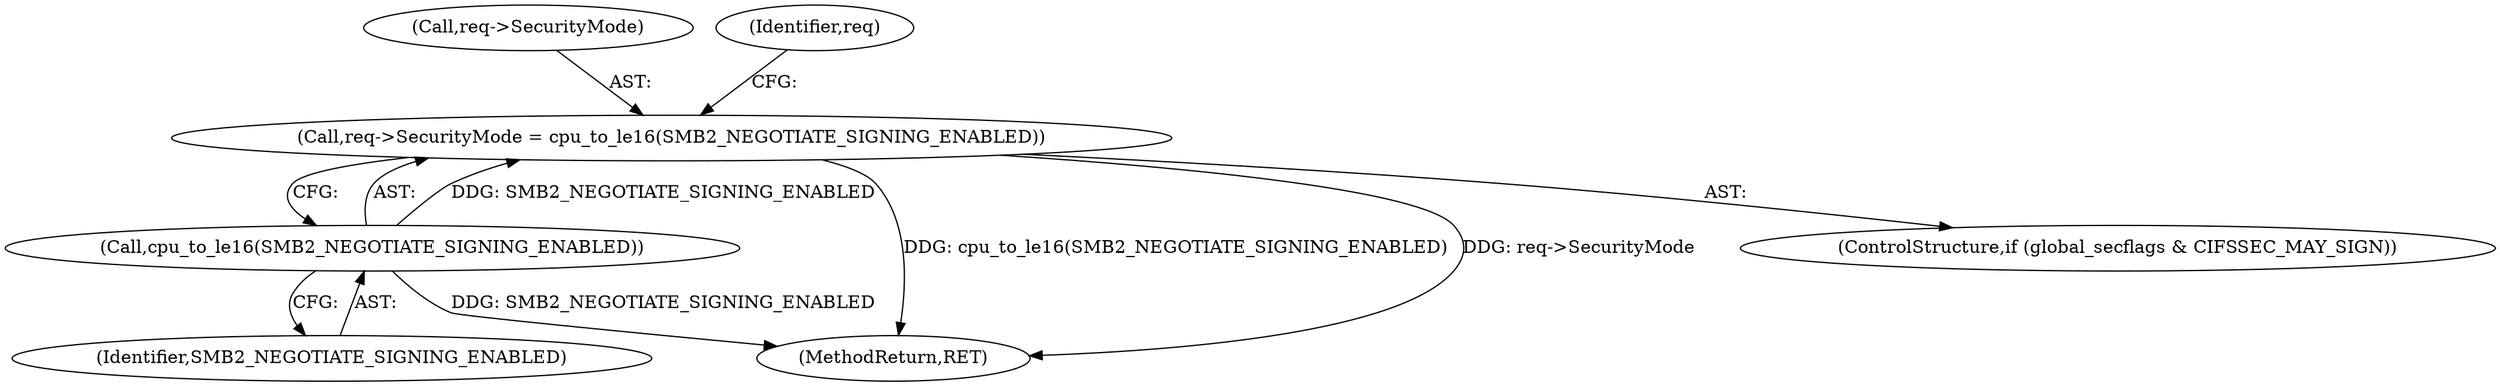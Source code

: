 digraph "0_linux_b57a55e2200ede754e4dc9cce4ba9402544b9365@pointer" {
"1000320" [label="(Call,req->SecurityMode = cpu_to_le16(SMB2_NEGOTIATE_SIGNING_ENABLED))"];
"1000324" [label="(Call,cpu_to_le16(SMB2_NEGOTIATE_SIGNING_ENABLED))"];
"1000848" [label="(MethodReturn,RET)"];
"1000325" [label="(Identifier,SMB2_NEGOTIATE_SIGNING_ENABLED)"];
"1000321" [label="(Call,req->SecurityMode)"];
"1000320" [label="(Call,req->SecurityMode = cpu_to_le16(SMB2_NEGOTIATE_SIGNING_ENABLED))"];
"1000334" [label="(Identifier,req)"];
"1000316" [label="(ControlStructure,if (global_secflags & CIFSSEC_MAY_SIGN))"];
"1000324" [label="(Call,cpu_to_le16(SMB2_NEGOTIATE_SIGNING_ENABLED))"];
"1000320" -> "1000316"  [label="AST: "];
"1000320" -> "1000324"  [label="CFG: "];
"1000321" -> "1000320"  [label="AST: "];
"1000324" -> "1000320"  [label="AST: "];
"1000334" -> "1000320"  [label="CFG: "];
"1000320" -> "1000848"  [label="DDG: cpu_to_le16(SMB2_NEGOTIATE_SIGNING_ENABLED)"];
"1000320" -> "1000848"  [label="DDG: req->SecurityMode"];
"1000324" -> "1000320"  [label="DDG: SMB2_NEGOTIATE_SIGNING_ENABLED"];
"1000324" -> "1000325"  [label="CFG: "];
"1000325" -> "1000324"  [label="AST: "];
"1000324" -> "1000848"  [label="DDG: SMB2_NEGOTIATE_SIGNING_ENABLED"];
}
